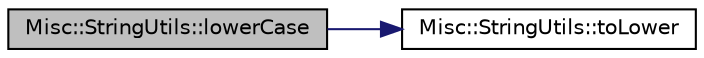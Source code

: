 digraph G
{
  edge [fontname="Helvetica",fontsize="10",labelfontname="Helvetica",labelfontsize="10"];
  node [fontname="Helvetica",fontsize="10",shape=record];
  rankdir="LR";
  Node1 [label="Misc::StringUtils::lowerCase",height=0.2,width=0.4,color="black", fillcolor="grey75", style="filled" fontcolor="black"];
  Node1 -> Node2 [color="midnightblue",fontsize="10",style="solid",fontname="Helvetica"];
  Node2 [label="Misc::StringUtils::toLower",height=0.2,width=0.4,color="black", fillcolor="white", style="filled",URL="$class_misc_1_1_string_utils.html#aa4d0bd593b4e8eebea933db0511616e2",tooltip="Transforms input string to lower case w/o copy."];
}
